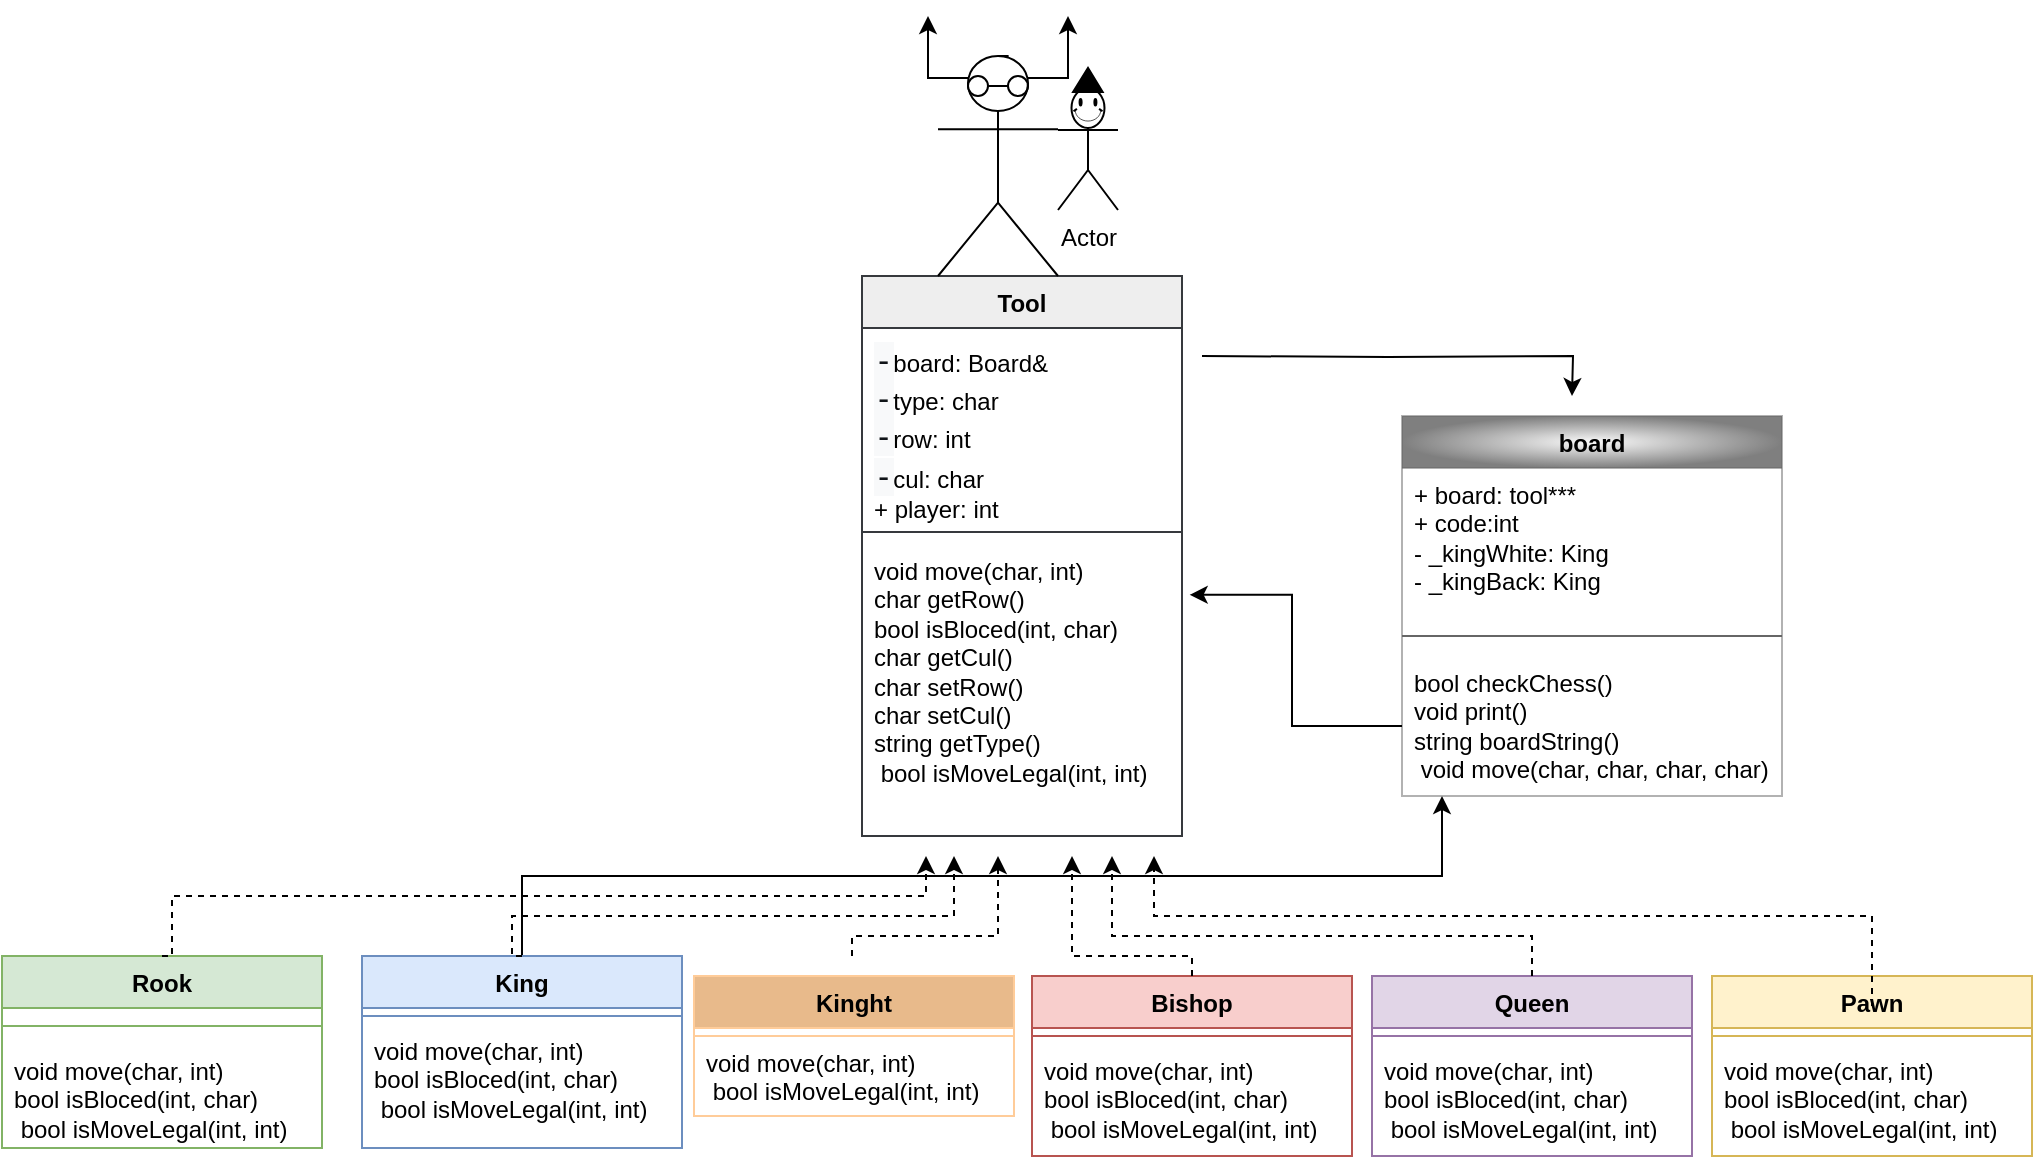 <mxfile version="26.0.3">
  <diagram name="‫עמוד-1‬" id="ACOyJPIHEDH3XEIacT1-">
    <mxGraphModel grid="1" page="1" gridSize="10" guides="1" tooltips="1" connect="1" arrows="1" fold="1" pageScale="1" pageWidth="1200" pageHeight="1600" background="#FFFFFF" math="0" shadow="0">
      <root>
        <mxCell id="0" />
        <mxCell id="1" parent="0" />
        <mxCell id="DXEIe3DoM291hjlUbm1r-54" value="Tool" style="swimlane;fontStyle=1;align=center;verticalAlign=top;childLayout=stackLayout;horizontal=1;startSize=26;horizontalStack=0;resizeParent=1;resizeParentMax=0;resizeLast=0;collapsible=1;marginBottom=0;whiteSpace=wrap;html=1;fillColor=#eeeeee;strokeColor=#36393d;" vertex="1" parent="1">
          <mxGeometry x="530" y="310" width="160" height="280" as="geometry" />
        </mxCell>
        <mxCell id="DXEIe3DoM291hjlUbm1r-55" value="&lt;div style=&quot;&quot;&gt;&lt;font face=&quot;monospace, monospace&quot; color=&quot;#101418&quot;&gt;&lt;span style=&quot;font-size: 16px; background-color: rgb(248, 249, 250);&quot;&gt;-&lt;/span&gt;&lt;/font&gt;&lt;span style=&quot;background-color: transparent; color: light-dark(rgb(0, 0, 0), rgb(255, 255, 255));&quot;&gt;board: Board&amp;amp;&lt;/span&gt;&lt;/div&gt;&lt;div style=&quot;&quot;&gt;&lt;font style=&quot;background-color: transparent;&quot; face=&quot;monospace, monospace&quot; color=&quot;#101418&quot;&gt;&lt;span style=&quot;font-size: 16px; background-color: rgb(248, 249, 250);&quot;&gt;-&lt;/span&gt;&lt;/font&gt;&lt;span style=&quot;background-color: transparent; color: light-dark(rgb(0, 0, 0), rgb(255, 255, 255));&quot;&gt;type: char&lt;/span&gt;&lt;/div&gt;&lt;div style=&quot;&quot;&gt;&lt;font style=&quot;background-color: transparent;&quot; face=&quot;monospace, monospace&quot; color=&quot;#101418&quot;&gt;&lt;span style=&quot;font-size: 16px; background-color: rgb(248, 249, 250);&quot;&gt;-&lt;/span&gt;&lt;/font&gt;&lt;span style=&quot;background-color: transparent; color: light-dark(rgb(0, 0, 0), rgb(255, 255, 255));&quot;&gt;row: int&lt;/span&gt;&lt;/div&gt;&lt;div style=&quot;&quot;&gt;&lt;font face=&quot;monospace, monospace&quot; color=&quot;#101418&quot;&gt;&lt;span style=&quot;font-size: 16px; background-color: rgb(248, 249, 250);&quot;&gt;-&lt;/span&gt;&lt;/font&gt;cul: char&lt;/div&gt;&lt;div style=&quot;&quot;&gt;+ player: int&lt;/div&gt;&lt;div style=&quot;text-align: center;&quot;&gt;&lt;br&gt;&lt;/div&gt;" style="text;strokeColor=none;fillColor=none;align=left;verticalAlign=top;spacingLeft=4;spacingRight=4;overflow=hidden;rotatable=0;points=[[0,0.5],[1,0.5]];portConstraint=eastwest;whiteSpace=wrap;html=1;" vertex="1" parent="DXEIe3DoM291hjlUbm1r-54">
          <mxGeometry y="26" width="160" height="96" as="geometry" />
        </mxCell>
        <mxCell id="DXEIe3DoM291hjlUbm1r-56" value="" style="line;strokeWidth=1;fillColor=none;align=left;verticalAlign=middle;spacingTop=-1;spacingLeft=3;spacingRight=3;rotatable=0;labelPosition=right;points=[];portConstraint=eastwest;strokeColor=inherit;" vertex="1" parent="DXEIe3DoM291hjlUbm1r-54">
          <mxGeometry y="122" width="160" height="12" as="geometry" />
        </mxCell>
        <mxCell id="DXEIe3DoM291hjlUbm1r-57" value="&lt;div&gt;void move(char, int)&lt;/div&gt;&lt;div&gt;char getRow()&lt;/div&gt;&lt;div&gt;bool isBloced(int, char)&lt;/div&gt;&lt;div&gt;char getCul()&lt;/div&gt;&lt;div&gt;&lt;div&gt;char setRow()&lt;/div&gt;&lt;div&gt;char setCul()&lt;span style=&quot;background-color: transparent; color: light-dark(rgb(0, 0, 0), rgb(255, 255, 255));&quot;&gt;&amp;nbsp;&amp;nbsp;&lt;/span&gt;&lt;/div&gt;&lt;/div&gt;&lt;div&gt;&lt;div&gt;string getType()&amp;nbsp;&amp;nbsp;&lt;/div&gt;&lt;/div&gt;&lt;div&gt;&lt;div&gt;&lt;span style=&quot;background-color: transparent; color: light-dark(rgb(0, 0, 0), rgb(255, 255, 255));&quot;&gt;&amp;nbsp;bool isMoveLegal(int, int)&amp;nbsp;&lt;/span&gt;&lt;/div&gt;&lt;/div&gt;" style="text;strokeColor=none;fillColor=none;align=left;verticalAlign=top;spacingLeft=4;spacingRight=4;overflow=hidden;rotatable=0;points=[[0,0.5],[1,0.5]];portConstraint=eastwest;whiteSpace=wrap;html=1;" vertex="1" parent="DXEIe3DoM291hjlUbm1r-54">
          <mxGeometry y="134" width="160" height="146" as="geometry" />
        </mxCell>
        <mxCell id="DXEIe3DoM291hjlUbm1r-58" style="edgeStyle=orthogonalEdgeStyle;rounded=0;orthogonalLoop=1;jettySize=auto;html=1;exitX=0.75;exitY=0.1;exitDx=0;exitDy=0;exitPerimeter=0;" edge="1" parent="1" source="DXEIe3DoM291hjlUbm1r-61">
          <mxGeometry relative="1" as="geometry">
            <mxPoint x="633" y="180" as="targetPoint" />
          </mxGeometry>
        </mxCell>
        <mxCell id="DXEIe3DoM291hjlUbm1r-59" style="edgeStyle=orthogonalEdgeStyle;rounded=0;orthogonalLoop=1;jettySize=auto;html=1;exitX=0.5;exitY=0;exitDx=0;exitDy=0;exitPerimeter=0;" edge="1" parent="1" source="DXEIe3DoM291hjlUbm1r-61">
          <mxGeometry relative="1" as="geometry">
            <mxPoint x="602.75" y="220" as="targetPoint" />
          </mxGeometry>
        </mxCell>
        <mxCell id="DXEIe3DoM291hjlUbm1r-60" style="edgeStyle=orthogonalEdgeStyle;rounded=0;orthogonalLoop=1;jettySize=auto;html=1;exitX=0.25;exitY=0.1;exitDx=0;exitDy=0;exitPerimeter=0;" edge="1" parent="1" source="DXEIe3DoM291hjlUbm1r-61">
          <mxGeometry relative="1" as="geometry">
            <mxPoint x="563" y="180" as="targetPoint" />
            <Array as="points">
              <mxPoint x="563" y="211" />
              <mxPoint x="563" y="180" />
            </Array>
          </mxGeometry>
        </mxCell>
        <mxCell id="DXEIe3DoM291hjlUbm1r-61" value="" style="shape=umlActor;verticalLabelPosition=bottom;verticalAlign=top;html=1;outlineConnect=0;" vertex="1" parent="1">
          <mxGeometry x="568" y="200" width="60" height="110" as="geometry" />
        </mxCell>
        <mxCell id="DXEIe3DoM291hjlUbm1r-62" value="Rook" style="swimlane;fontStyle=1;align=center;verticalAlign=top;childLayout=stackLayout;horizontal=1;startSize=26;horizontalStack=0;resizeParent=1;resizeParentMax=0;resizeLast=0;collapsible=1;marginBottom=0;whiteSpace=wrap;html=1;fillColor=#d5e8d4;strokeColor=#82b366;" vertex="1" parent="1">
          <mxGeometry x="100" y="650" width="160" height="96" as="geometry" />
        </mxCell>
        <mxCell id="DXEIe3DoM291hjlUbm1r-64" value=" " style="line;strokeWidth=1;fillColor=none;align=left;verticalAlign=middle;spacingTop=-1;spacingLeft=3;spacingRight=3;rotatable=0;labelPosition=right;points=[];portConstraint=eastwest;strokeColor=inherit;" vertex="1" parent="DXEIe3DoM291hjlUbm1r-62">
          <mxGeometry y="26" width="160" height="18" as="geometry" />
        </mxCell>
        <mxCell id="DXEIe3DoM291hjlUbm1r-65" value="&lt;div&gt;&lt;div&gt;void move(char, int)&lt;/div&gt;&lt;div&gt;bool isBloced(int, char)&lt;/div&gt;&lt;div&gt;&amp;nbsp;bool isMoveLegal(int, int)&amp;nbsp;&lt;/div&gt;&lt;/div&gt;" style="text;strokeColor=none;fillColor=none;align=left;verticalAlign=top;spacingLeft=4;spacingRight=4;overflow=hidden;rotatable=0;points=[[0,0.5],[1,0.5]];portConstraint=eastwest;whiteSpace=wrap;html=1;" vertex="1" parent="DXEIe3DoM291hjlUbm1r-62">
          <mxGeometry y="44" width="160" height="52" as="geometry" />
        </mxCell>
        <mxCell id="DXEIe3DoM291hjlUbm1r-66" style="edgeStyle=orthogonalEdgeStyle;rounded=0;orthogonalLoop=1;jettySize=auto;html=1;" edge="1" parent="1" source="DXEIe3DoM291hjlUbm1r-67" target="DXEIe3DoM291hjlUbm1r-74">
          <mxGeometry relative="1" as="geometry">
            <mxPoint x="470" y="650.0" as="targetPoint" />
            <Array as="points">
              <mxPoint x="360" y="610" />
              <mxPoint x="820" y="610" />
            </Array>
          </mxGeometry>
        </mxCell>
        <mxCell id="DXEIe3DoM291hjlUbm1r-67" value="King" style="swimlane;fontStyle=1;align=center;verticalAlign=top;childLayout=stackLayout;horizontal=1;startSize=26;horizontalStack=0;resizeParent=1;resizeParentMax=0;resizeLast=0;collapsible=1;marginBottom=0;whiteSpace=wrap;html=1;fillColor=#dae8fc;strokeColor=#6c8ebf;" vertex="1" parent="1">
          <mxGeometry x="280" y="650" width="160" height="96" as="geometry" />
        </mxCell>
        <mxCell id="DXEIe3DoM291hjlUbm1r-69" value="" style="line;strokeWidth=1;fillColor=none;align=left;verticalAlign=middle;spacingTop=-1;spacingLeft=3;spacingRight=3;rotatable=0;labelPosition=right;points=[];portConstraint=eastwest;strokeColor=inherit;" vertex="1" parent="DXEIe3DoM291hjlUbm1r-67">
          <mxGeometry y="26" width="160" height="8" as="geometry" />
        </mxCell>
        <mxCell id="DXEIe3DoM291hjlUbm1r-70" value="&lt;div&gt;void move(char, int)&lt;/div&gt;&lt;div&gt;bool isBloced(int, char)&lt;/div&gt;&lt;div&gt;&amp;nbsp;bool isMoveLegal(int, int)&amp;nbsp;&lt;/div&gt;" style="text;strokeColor=none;fillColor=none;align=left;verticalAlign=top;spacingLeft=4;spacingRight=4;overflow=hidden;rotatable=0;points=[[0,0.5],[1,0.5]];portConstraint=eastwest;whiteSpace=wrap;html=1;" vertex="1" parent="DXEIe3DoM291hjlUbm1r-67">
          <mxGeometry y="34" width="160" height="62" as="geometry" />
        </mxCell>
        <mxCell id="DXEIe3DoM291hjlUbm1r-71" value="board" style="swimlane;fontStyle=1;align=center;verticalAlign=top;childLayout=stackLayout;horizontal=1;startSize=26;horizontalStack=0;resizeParent=1;resizeParentMax=0;resizeLast=0;collapsible=1;marginBottom=0;whiteSpace=wrap;html=1;fillColor=#f5f5f5;gradientColor=#000000;strokeColor=#666666;gradientDirection=radial;opacity=50;glass=0;swimlaneFillColor=none;" vertex="1" parent="1">
          <mxGeometry x="800" y="380" width="190" height="190" as="geometry" />
        </mxCell>
        <mxCell id="DXEIe3DoM291hjlUbm1r-72" value="+ board: tool***&lt;div&gt;+ code:int&lt;br&gt;&lt;div&gt;- _kingWhite: King&lt;/div&gt;&lt;div&gt;- _kingBack: King&lt;/div&gt;&lt;/div&gt;" style="text;strokeColor=none;fillColor=none;align=left;verticalAlign=top;spacingLeft=4;spacingRight=4;overflow=hidden;rotatable=0;points=[[0,0.5],[1,0.5]];portConstraint=eastwest;whiteSpace=wrap;html=1;" vertex="1" parent="DXEIe3DoM291hjlUbm1r-71">
          <mxGeometry y="26" width="190" height="74" as="geometry" />
        </mxCell>
        <mxCell id="DXEIe3DoM291hjlUbm1r-73" value="" style="line;strokeWidth=1;fillColor=none;align=left;verticalAlign=middle;spacingTop=-1;spacingLeft=3;spacingRight=3;rotatable=0;labelPosition=right;points=[];portConstraint=eastwest;strokeColor=inherit;" vertex="1" parent="DXEIe3DoM291hjlUbm1r-71">
          <mxGeometry y="100" width="190" height="20" as="geometry" />
        </mxCell>
        <mxCell id="DXEIe3DoM291hjlUbm1r-74" value="&lt;div&gt;&lt;div&gt;&lt;span style=&quot;white-space: normal;&quot;&gt;bool checkChess()&amp;nbsp;&lt;/span&gt;&lt;/div&gt;&lt;div&gt;&lt;span style=&quot;background-color: transparent; color: light-dark(rgb(0, 0, 0), rgb(255, 255, 255));&quot;&gt;void print()&lt;/span&gt;&lt;/div&gt;&lt;/div&gt;&lt;div&gt;string boardString()&lt;/div&gt;&lt;div&gt;&amp;nbsp;void move(char, char, char, char)&lt;/div&gt;" style="text;strokeColor=none;fillColor=none;align=left;verticalAlign=top;spacingLeft=4;spacingRight=4;overflow=hidden;rotatable=0;points=[[0,0.5],[1,0.5]];portConstraint=eastwest;whiteSpace=wrap;html=1;" vertex="1" parent="DXEIe3DoM291hjlUbm1r-71">
          <mxGeometry y="120" width="190" height="70" as="geometry" />
        </mxCell>
        <mxCell id="DXEIe3DoM291hjlUbm1r-75" value="Bishop" style="swimlane;fontStyle=1;align=center;verticalAlign=top;childLayout=stackLayout;horizontal=1;startSize=26;horizontalStack=0;resizeParent=1;resizeParentMax=0;resizeLast=0;collapsible=1;marginBottom=0;whiteSpace=wrap;html=1;fillColor=#f8cecc;strokeColor=#b85450;" vertex="1" parent="1">
          <mxGeometry x="615" y="660" width="160" height="90" as="geometry" />
        </mxCell>
        <mxCell id="DXEIe3DoM291hjlUbm1r-76" value="" style="line;strokeWidth=1;fillColor=none;align=left;verticalAlign=middle;spacingTop=-1;spacingLeft=3;spacingRight=3;rotatable=0;labelPosition=right;points=[];portConstraint=eastwest;strokeColor=inherit;" vertex="1" parent="DXEIe3DoM291hjlUbm1r-75">
          <mxGeometry y="26" width="160" height="8" as="geometry" />
        </mxCell>
        <mxCell id="DXEIe3DoM291hjlUbm1r-77" value="&lt;div&gt;void move(char, int)&lt;/div&gt;&lt;div&gt;&lt;div&gt;bool isBloced(int, char)&lt;/div&gt;&lt;/div&gt;&lt;div&gt;&lt;div&gt;&amp;nbsp;bool isMoveLegal(int, int)&amp;nbsp;&lt;/div&gt;&lt;/div&gt;" style="text;strokeColor=none;fillColor=none;align=left;verticalAlign=top;spacingLeft=4;spacingRight=4;overflow=hidden;rotatable=0;points=[[0,0.5],[1,0.5]];portConstraint=eastwest;whiteSpace=wrap;html=1;" vertex="1" parent="DXEIe3DoM291hjlUbm1r-75">
          <mxGeometry y="34" width="160" height="56" as="geometry" />
        </mxCell>
        <mxCell id="DXEIe3DoM291hjlUbm1r-78" value="Queen" style="swimlane;fontStyle=1;align=center;verticalAlign=top;childLayout=stackLayout;horizontal=1;startSize=26;horizontalStack=0;resizeParent=1;resizeParentMax=0;resizeLast=0;collapsible=1;marginBottom=0;whiteSpace=wrap;html=1;fillColor=#e1d5e7;strokeColor=#9673a6;" vertex="1" parent="1">
          <mxGeometry x="785" y="660" width="160" height="90" as="geometry" />
        </mxCell>
        <mxCell id="DXEIe3DoM291hjlUbm1r-79" value="" style="line;strokeWidth=1;fillColor=none;align=left;verticalAlign=middle;spacingTop=-1;spacingLeft=3;spacingRight=3;rotatable=0;labelPosition=right;points=[];portConstraint=eastwest;strokeColor=inherit;" vertex="1" parent="DXEIe3DoM291hjlUbm1r-78">
          <mxGeometry y="26" width="160" height="8" as="geometry" />
        </mxCell>
        <mxCell id="DXEIe3DoM291hjlUbm1r-80" value="&lt;div&gt;void move(char, int)&lt;/div&gt;&lt;div&gt;bool isBloced(int, char)&lt;/div&gt;&lt;div&gt;&amp;nbsp;bool isMoveLegal(int, int)&amp;nbsp;&lt;/div&gt;" style="text;strokeColor=none;fillColor=none;align=left;verticalAlign=top;spacingLeft=4;spacingRight=4;overflow=hidden;rotatable=0;points=[[0,0.5],[1,0.5]];portConstraint=eastwest;whiteSpace=wrap;html=1;" vertex="1" parent="DXEIe3DoM291hjlUbm1r-78">
          <mxGeometry y="34" width="160" height="56" as="geometry" />
        </mxCell>
        <mxCell id="DXEIe3DoM291hjlUbm1r-81" value="Pawn" style="swimlane;fontStyle=1;align=center;verticalAlign=top;childLayout=stackLayout;horizontal=1;startSize=26;horizontalStack=0;resizeParent=1;resizeParentMax=0;resizeLast=0;collapsible=1;marginBottom=0;whiteSpace=wrap;html=1;fillColor=#fff2cc;strokeColor=#d6b656;" vertex="1" parent="1">
          <mxGeometry x="955" y="660" width="160" height="90" as="geometry" />
        </mxCell>
        <mxCell id="DXEIe3DoM291hjlUbm1r-83" value="" style="line;strokeWidth=1;fillColor=none;align=left;verticalAlign=middle;spacingTop=-1;spacingLeft=3;spacingRight=3;rotatable=0;labelPosition=right;points=[];portConstraint=eastwest;strokeColor=inherit;" vertex="1" parent="DXEIe3DoM291hjlUbm1r-81">
          <mxGeometry y="26" width="160" height="8" as="geometry" />
        </mxCell>
        <mxCell id="DXEIe3DoM291hjlUbm1r-84" value="&lt;div&gt;void move(char, int)&lt;/div&gt;&lt;div&gt;bool isBloced(int, char)&lt;/div&gt;&lt;div&gt;&amp;nbsp;bool isMoveLegal(int, int)&amp;nbsp;&lt;/div&gt;" style="text;strokeColor=none;fillColor=none;align=left;verticalAlign=top;spacingLeft=4;spacingRight=4;overflow=hidden;rotatable=0;points=[[0,0.5],[1,0.5]];portConstraint=eastwest;whiteSpace=wrap;html=1;" vertex="1" parent="DXEIe3DoM291hjlUbm1r-81">
          <mxGeometry y="34" width="160" height="56" as="geometry" />
        </mxCell>
        <mxCell id="DXEIe3DoM291hjlUbm1r-85" style="edgeStyle=orthogonalEdgeStyle;rounded=0;orthogonalLoop=1;jettySize=auto;html=1;exitX=0.5;exitY=0;exitDx=0;exitDy=0;dashed=1;strokeColor=#000000;" edge="1" parent="1" source="DXEIe3DoM291hjlUbm1r-62">
          <mxGeometry relative="1" as="geometry">
            <mxPoint x="562" y="600" as="targetPoint" />
            <Array as="points">
              <mxPoint x="185" y="620" />
              <mxPoint x="562" y="620" />
            </Array>
          </mxGeometry>
        </mxCell>
        <mxCell id="DXEIe3DoM291hjlUbm1r-86" style="edgeStyle=orthogonalEdgeStyle;rounded=0;orthogonalLoop=1;jettySize=auto;html=1;exitX=0.5;exitY=0;exitDx=0;exitDy=0;dashed=1;" edge="1" parent="1" source="DXEIe3DoM291hjlUbm1r-67">
          <mxGeometry relative="1" as="geometry">
            <mxPoint x="576" y="600" as="targetPoint" />
            <Array as="points">
              <mxPoint x="355" y="630" />
              <mxPoint x="576" y="630" />
            </Array>
          </mxGeometry>
        </mxCell>
        <mxCell id="DXEIe3DoM291hjlUbm1r-87" style="edgeStyle=orthogonalEdgeStyle;rounded=0;orthogonalLoop=1;jettySize=auto;html=1;exitX=0.5;exitY=0;exitDx=0;exitDy=0;dashed=1;" edge="1" parent="1">
          <mxGeometry relative="1" as="geometry">
            <Array as="points">
              <mxPoint x="525" y="640" />
              <mxPoint x="598" y="640" />
              <mxPoint x="598" y="600" />
            </Array>
            <mxPoint x="525" y="650.0" as="sourcePoint" />
            <mxPoint x="598" y="600" as="targetPoint" />
          </mxGeometry>
        </mxCell>
        <mxCell id="DXEIe3DoM291hjlUbm1r-88" style="edgeStyle=orthogonalEdgeStyle;rounded=0;orthogonalLoop=1;jettySize=auto;html=1;exitX=0.5;exitY=0;exitDx=0;exitDy=0;entryX=0.85;entryY=1;entryDx=0;entryDy=0;entryPerimeter=0;dashed=1;" edge="1" parent="1">
          <mxGeometry relative="1" as="geometry">
            <Array as="points">
              <mxPoint x="1035" y="630" />
              <mxPoint x="676" y="630" />
            </Array>
            <mxPoint x="1035" y="675" as="sourcePoint" />
            <mxPoint x="676" y="600" as="targetPoint" />
          </mxGeometry>
        </mxCell>
        <mxCell id="DXEIe3DoM291hjlUbm1r-89" style="edgeStyle=orthogonalEdgeStyle;rounded=0;orthogonalLoop=1;jettySize=auto;html=1;exitX=0.5;exitY=0;exitDx=0;exitDy=0;dashed=1;" edge="1" parent="1" source="DXEIe3DoM291hjlUbm1r-75">
          <mxGeometry relative="1" as="geometry">
            <mxPoint x="635" y="600" as="targetPoint" />
            <Array as="points">
              <mxPoint x="695" y="650" />
              <mxPoint x="635" y="650" />
              <mxPoint x="635" y="604" />
            </Array>
          </mxGeometry>
        </mxCell>
        <mxCell id="DXEIe3DoM291hjlUbm1r-90" style="edgeStyle=orthogonalEdgeStyle;rounded=0;orthogonalLoop=1;jettySize=auto;html=1;exitX=1;exitY=0.5;exitDx=0;exitDy=0;" edge="1" parent="1">
          <mxGeometry relative="1" as="geometry">
            <mxPoint x="700" y="350" as="sourcePoint" />
            <mxPoint x="885" y="370" as="targetPoint" />
          </mxGeometry>
        </mxCell>
        <mxCell id="DXEIe3DoM291hjlUbm1r-91" value="" style="rounded=0;orthogonalLoop=1;jettySize=auto;html=1;endArrow=oval;endFill=0;sketch=0;sourcePerimeterSpacing=0;targetPerimeterSpacing=0;endSize=10;" edge="1" parent="1" source="DXEIe3DoM291hjlUbm1r-93" target="DXEIe3DoM291hjlUbm1r-92">
          <mxGeometry relative="1" as="geometry">
            <mxPoint x="593" y="275" as="sourcePoint" />
          </mxGeometry>
        </mxCell>
        <mxCell id="DXEIe3DoM291hjlUbm1r-92" value="" style="ellipse;whiteSpace=wrap;html=1;align=center;aspect=fixed;fillColor=none;strokeColor=none;resizable=0;perimeter=centerPerimeter;rotatable=0;allowArrows=0;points=[];outlineConnect=1;" vertex="1" parent="1">
          <mxGeometry x="603" y="210" width="10" height="10" as="geometry" />
        </mxCell>
        <mxCell id="DXEIe3DoM291hjlUbm1r-93" value="" style="ellipse;whiteSpace=wrap;html=1;aspect=fixed;" vertex="1" parent="1">
          <mxGeometry x="583" y="210" width="10" height="10" as="geometry" />
        </mxCell>
        <mxCell id="DXEIe3DoM291hjlUbm1r-94" style="edgeStyle=orthogonalEdgeStyle;rounded=0;orthogonalLoop=1;jettySize=auto;html=1;exitX=0.5;exitY=0;exitDx=0;exitDy=0;dashed=1;" edge="1" parent="1">
          <mxGeometry relative="1" as="geometry">
            <mxPoint x="655" y="600" as="targetPoint" />
            <Array as="points">
              <mxPoint x="865" y="640" />
              <mxPoint x="655" y="640" />
            </Array>
            <mxPoint x="865" y="660" as="sourcePoint" />
          </mxGeometry>
        </mxCell>
        <mxCell id="DXEIe3DoM291hjlUbm1r-95" value="Kinght" style="swimlane;fontStyle=1;align=center;verticalAlign=top;childLayout=stackLayout;horizontal=1;startSize=26;horizontalStack=0;resizeParent=1;resizeParentMax=0;resizeLast=0;collapsible=1;marginBottom=0;whiteSpace=wrap;html=1;fillColor=#E8BA8B;strokeColor=#FFCC99;" vertex="1" parent="1">
          <mxGeometry x="446" y="660" width="160" height="70" as="geometry" />
        </mxCell>
        <mxCell id="DXEIe3DoM291hjlUbm1r-96" value="" style="text;strokeColor=#FFCC99;fillColor=none;align=left;verticalAlign=top;spacingLeft=4;spacingRight=4;overflow=hidden;rotatable=0;points=[[0,0.5],[1,0.5]];portConstraint=eastwest;whiteSpace=wrap;html=1;" vertex="1" parent="DXEIe3DoM291hjlUbm1r-95">
          <mxGeometry y="26" width="160" height="4" as="geometry" />
        </mxCell>
        <mxCell id="DXEIe3DoM291hjlUbm1r-97" value="&lt;div&gt;void move(char, int)&lt;/div&gt;&lt;div&gt;&lt;span style=&quot;background-color: transparent; color: light-dark(rgb(0, 0, 0), rgb(255, 255, 255));&quot;&gt;&amp;nbsp;bool isMoveLegal(int, int)&amp;nbsp;&lt;/span&gt;&lt;/div&gt;" style="text;strokeColor=#FFCC99;fillColor=none;align=left;verticalAlign=top;spacingLeft=4;spacingRight=4;overflow=hidden;rotatable=0;points=[[0,0.5],[1,0.5]];portConstraint=eastwest;whiteSpace=wrap;html=1;" vertex="1" parent="DXEIe3DoM291hjlUbm1r-95">
          <mxGeometry y="30" width="160" height="40" as="geometry" />
        </mxCell>
        <mxCell id="DXEIe3DoM291hjlUbm1r-98" value="Actor" style="shape=umlActor;verticalLabelPosition=bottom;verticalAlign=top;html=1;" vertex="1" parent="1">
          <mxGeometry x="628" y="217" width="30" height="60" as="geometry" />
        </mxCell>
        <mxCell id="DXEIe3DoM291hjlUbm1r-99" value="" style="verticalLabelPosition=bottom;verticalAlign=top;html=1;shape=mxgraph.basic.smiley" vertex="1" parent="1">
          <mxGeometry x="634.75" y="216" width="16.5" height="20" as="geometry" />
        </mxCell>
        <mxCell id="DXEIe3DoM291hjlUbm1r-100" value="" style="shape=mxgraph.arrows2.wedgeArrow;html=1;bendable=0;startWidth=7.397;fillColor=strokeColor;defaultFillColor=invert;defaultGradientColor=invert;rounded=0;exitX=0.649;exitY=0.202;exitDx=0;exitDy=0;exitPerimeter=0;" edge="1" parent="1">
          <mxGeometry width="100" height="100" relative="1" as="geometry">
            <mxPoint x="642.928" y="218" as="sourcePoint" />
            <mxPoint x="643" y="206" as="targetPoint" />
          </mxGeometry>
        </mxCell>
        <mxCell id="DXEIe3DoM291hjlUbm1r-101" style="edgeStyle=orthogonalEdgeStyle;rounded=0;orthogonalLoop=1;jettySize=auto;html=1;entryX=1.024;entryY=0.174;entryDx=0;entryDy=0;entryPerimeter=0;" edge="1" parent="1" source="DXEIe3DoM291hjlUbm1r-74" target="DXEIe3DoM291hjlUbm1r-57">
          <mxGeometry relative="1" as="geometry" />
        </mxCell>
      </root>
    </mxGraphModel>
  </diagram>
</mxfile>
